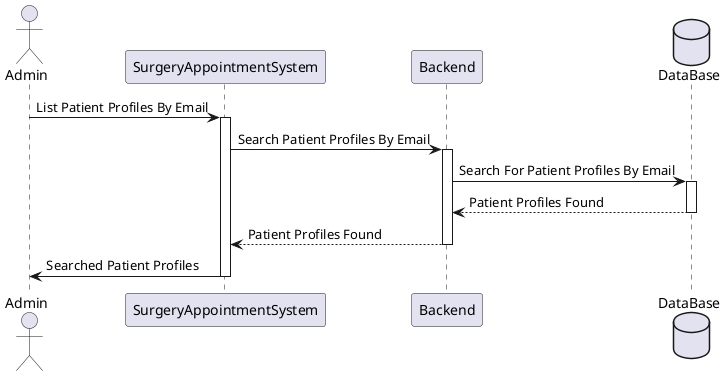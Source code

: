 ﻿@startuml
actor Admin
participant SurgeryAppointmentSystem
participant Backend
database DataBase

Admin -> SurgeryAppointmentSystem : List Patient Profiles By Email
activate SurgeryAppointmentSystem

SurgeryAppointmentSystem -> Backend : Search Patient Profiles By Email
activate Backend

Backend -> DataBase : Search For Patient Profiles By Email
activate DataBase

DataBase --> Backend : Patient Profiles Found
deactivate DataBase

Backend --> SurgeryAppointmentSystem : Patient Profiles Found
deactivate Backend

SurgeryAppointmentSystem -> Admin : Searched Patient Profiles
deactivate SurgeryAppointmentSystem


@enduml

